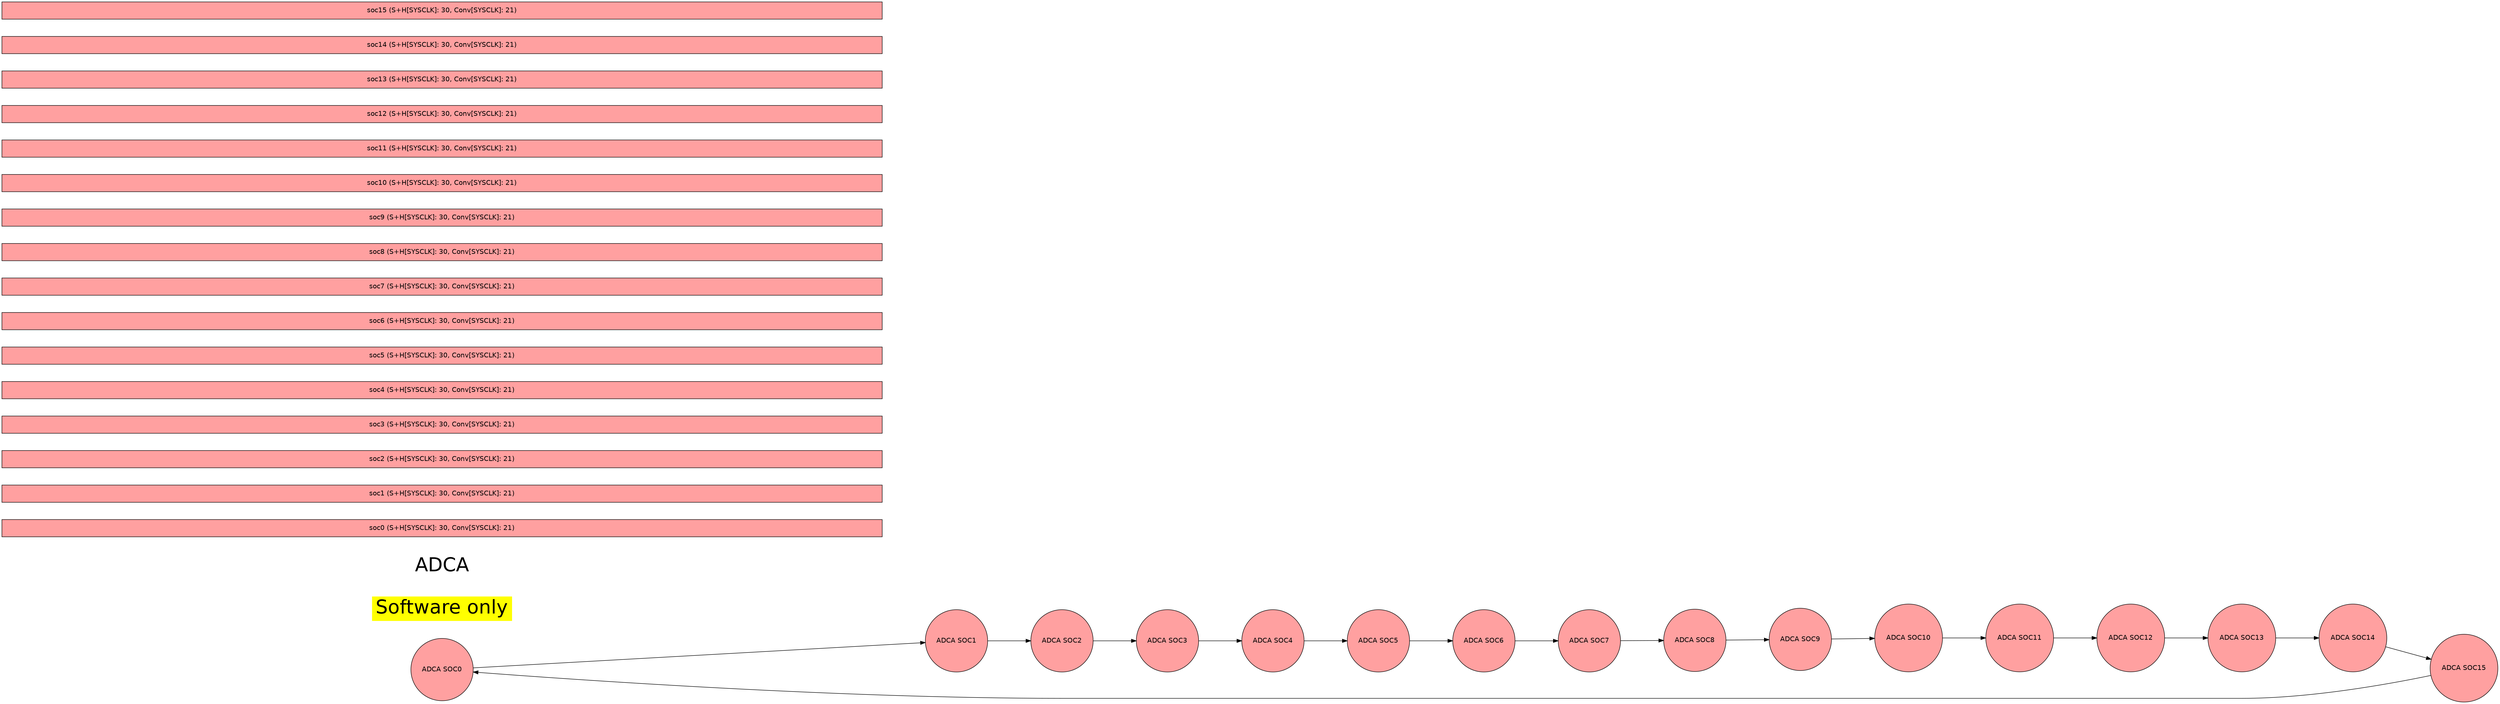 digraph {
    graph [fontname = "helvetica"];
    node  [fontname = "helvetica"];
    edge  [fontname = "helvetica"];
    graph [mclimit=50 nodesep=0.5 rankdir=LR ranksep=1.25]

    node [shape = circle style=filled];

        adca_SOC0 [label="ADCA SOC0" fillcolor="#FFA0A0" pos="0.000,7.689!"]
        adca_SOC1 [label="ADCA SOC1" fillcolor="#FFA0A0" pos="2.942,7.103!"]
        adca_SOC2 [label="ADCA SOC2" fillcolor="#FFA0A0" pos="5.437,5.437!"]
        adca_SOC3 [label="ADCA SOC3" fillcolor="#FFA0A0" pos="7.103,2.942!"]
        adca_SOC4 [label="ADCA SOC4" fillcolor="#FFA0A0" pos="7.689,0.000!"]
        adca_SOC5 [label="ADCA SOC5" fillcolor="#FFA0A0" pos="7.103,-2.942!"]
        adca_SOC6 [label="ADCA SOC6" fillcolor="#FFA0A0" pos="5.437,-5.437!"]
        adca_SOC7 [label="ADCA SOC7" fillcolor="#FFA0A0" pos="2.942,-7.103!"]
        adca_SOC8 [label="ADCA SOC8" fillcolor="#FFA0A0" pos="0.000,-7.689!"]
        adca_SOC9 [label="ADCA SOC9" fillcolor="#FFA0A0" pos="-2.942,-7.103!"]
        adca_SOC10 [label="ADCA SOC10" fillcolor="#FFA0A0" pos="-5.437,-5.437!"]
        adca_SOC11 [label="ADCA SOC11" fillcolor="#FFA0A0" pos="-7.103,-2.942!"]
        adca_SOC12 [label="ADCA SOC12" fillcolor="#FFA0A0" pos="-7.689,-0.000!"]
        adca_SOC13 [label="ADCA SOC13" fillcolor="#FFA0A0" pos="-7.103,2.942!"]
        adca_SOC14 [label="ADCA SOC14" fillcolor="#FFA0A0" pos="-5.437,5.437!"]
        adca_SOC15 [label="ADCA SOC15" fillcolor="#FFA0A0" pos="-2.942,7.103!"]
        adca_SOC0 -> adca_SOC1
        adca_SOC1 -> adca_SOC2
        adca_SOC2 -> adca_SOC3
        adca_SOC3 -> adca_SOC4
        adca_SOC4 -> adca_SOC5
        adca_SOC5 -> adca_SOC6
        adca_SOC6 -> adca_SOC7
        adca_SOC7 -> adca_SOC8
        adca_SOC8 -> adca_SOC9
        adca_SOC9 -> adca_SOC10
        adca_SOC10 -> adca_SOC11
        adca_SOC11 -> adca_SOC12
        adca_SOC12 -> adca_SOC13
        adca_SOC13 -> adca_SOC14
        adca_SOC14 -> adca_SOC15
        adca_SOC15 -> adca_SOC0
    node [shape=rect style=filled];
        ADC_TRIGGER_SW_ONLY[label="Software only" fillcolor="yellow"  fontsize="40" color="white" pos="24.000,-3.000!"]
          
        adca_ADC_TRIGGER_SW_ONLY[label="ADCA"  fontsize="40" fillcolor="white" color="white" pos="24.000,-9.000!"]
          
        adca_ADC_TRIGGER_SW_ONLY_soc0[label="soc0 (S+H[SYSCLK]: 30, Conv[SYSCLK]: 21)" fillcolor="#FFA0A0" width="25.500" pos="39.750,-9.000!"]
          
        adca_ADC_TRIGGER_SW_ONLY_soc1[label="soc1 (S+H[SYSCLK]: 30, Conv[SYSCLK]: 21)" fillcolor="#FFA0A0" width="25.500" pos="65.250,-9.000!"]
          
        adca_ADC_TRIGGER_SW_ONLY_soc2[label="soc2 (S+H[SYSCLK]: 30, Conv[SYSCLK]: 21)" fillcolor="#FFA0A0" width="25.500" pos="90.750,-9.000!"]
          
        adca_ADC_TRIGGER_SW_ONLY_soc3[label="soc3 (S+H[SYSCLK]: 30, Conv[SYSCLK]: 21)" fillcolor="#FFA0A0" width="25.500" pos="116.250,-9.000!"]
          
        adca_ADC_TRIGGER_SW_ONLY_soc4[label="soc4 (S+H[SYSCLK]: 30, Conv[SYSCLK]: 21)" fillcolor="#FFA0A0" width="25.500" pos="141.750,-9.000!"]
          
        adca_ADC_TRIGGER_SW_ONLY_soc5[label="soc5 (S+H[SYSCLK]: 30, Conv[SYSCLK]: 21)" fillcolor="#FFA0A0" width="25.500" pos="167.250,-9.000!"]
          
        adca_ADC_TRIGGER_SW_ONLY_soc6[label="soc6 (S+H[SYSCLK]: 30, Conv[SYSCLK]: 21)" fillcolor="#FFA0A0" width="25.500" pos="192.750,-9.000!"]
          
        adca_ADC_TRIGGER_SW_ONLY_soc7[label="soc7 (S+H[SYSCLK]: 30, Conv[SYSCLK]: 21)" fillcolor="#FFA0A0" width="25.500" pos="218.250,-9.000!"]
          
        adca_ADC_TRIGGER_SW_ONLY_soc8[label="soc8 (S+H[SYSCLK]: 30, Conv[SYSCLK]: 21)" fillcolor="#FFA0A0" width="25.500" pos="243.750,-9.000!"]
          
        adca_ADC_TRIGGER_SW_ONLY_soc9[label="soc9 (S+H[SYSCLK]: 30, Conv[SYSCLK]: 21)" fillcolor="#FFA0A0" width="25.500" pos="269.250,-9.000!"]
          
        adca_ADC_TRIGGER_SW_ONLY_soc10[label="soc10 (S+H[SYSCLK]: 30, Conv[SYSCLK]: 21)" fillcolor="#FFA0A0" width="25.500" pos="294.750,-9.000!"]
          
        adca_ADC_TRIGGER_SW_ONLY_soc11[label="soc11 (S+H[SYSCLK]: 30, Conv[SYSCLK]: 21)" fillcolor="#FFA0A0" width="25.500" pos="320.250,-9.000!"]
          
        adca_ADC_TRIGGER_SW_ONLY_soc12[label="soc12 (S+H[SYSCLK]: 30, Conv[SYSCLK]: 21)" fillcolor="#FFA0A0" width="25.500" pos="345.750,-9.000!"]
          
        adca_ADC_TRIGGER_SW_ONLY_soc13[label="soc13 (S+H[SYSCLK]: 30, Conv[SYSCLK]: 21)" fillcolor="#FFA0A0" width="25.500" pos="371.250,-9.000!"]
          
        adca_ADC_TRIGGER_SW_ONLY_soc14[label="soc14 (S+H[SYSCLK]: 30, Conv[SYSCLK]: 21)" fillcolor="#FFA0A0" width="25.500" pos="396.750,-9.000!"]
          
        adca_ADC_TRIGGER_SW_ONLY_soc15[label="soc15 (S+H[SYSCLK]: 30, Conv[SYSCLK]: 21)" fillcolor="#FFA0A0" width="25.500" pos="422.250,-9.000!"]
}
